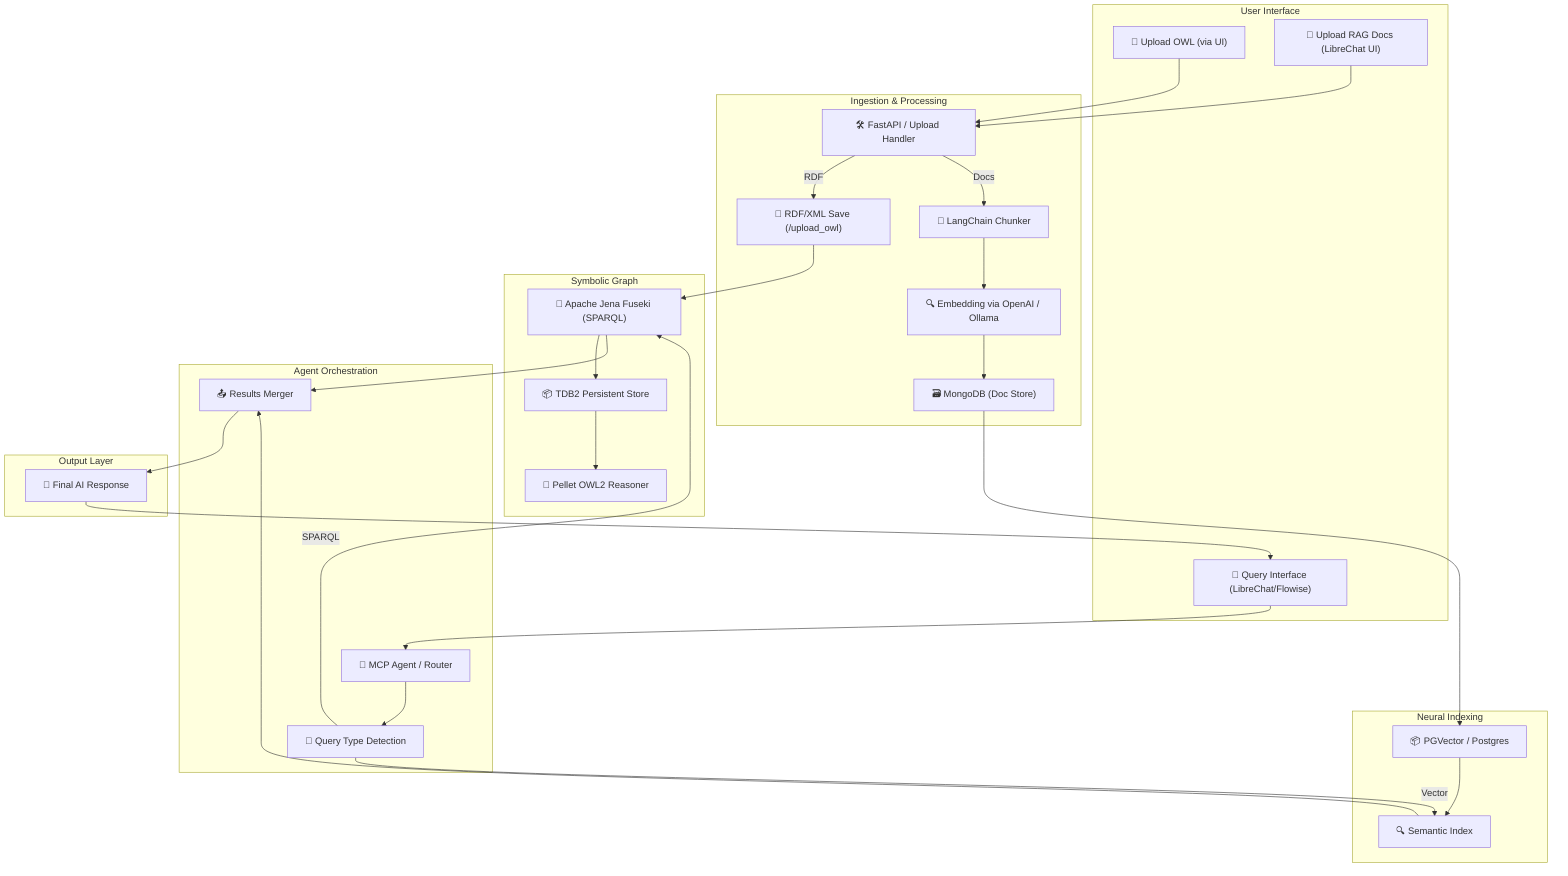 flowchart TD
  subgraph UI_Layer[User Interface]
    A1["📄 Upload OWL (via UI)"]
    A2["📄 Upload RAG Docs (LibreChat UI)"]
    A3["🧠 Query Interface (LibreChat/Flowise)"]
  end

  subgraph Ingestion_Pipeline[Ingestion & Processing]
    B1["🛠 FastAPI / Upload Handler"]
    B2["🧩 RDF/XML Save (/upload_owl)"]
    B3["🧠 LangChain Chunker"]
    B4["🔍 Embedding via OpenAI / Ollama"]
    B5["🗃 MongoDB (Doc Store)"]
  end

  subgraph Knowledge_Graph[Symbolic Graph]
    C1["📘 Apache Jena Fuseki (SPARQL)"]
    C2["📦 TDB2 Persistent Store"]
    C3["🧠 Pellet OWL2 Reasoner"]
  end

  subgraph Vector_DB[Neural Indexing]
    D1["📦 PGVector / Postgres"]
    D2["🔍 Semantic Index"]
  end

  subgraph Agent_Layer[Agent Orchestration]
    E1["🧠 MCP Agent / Router"]
    E2["🧪 Query Type Detection"]
    E3["📤 Results Merger"]
  end

  subgraph Output[Output Layer]
    F1["🧠 Final AI Response"]
  end

  %% UI to ingestion
  A1 --> B1
  A2 --> B1
  B1 -->|RDF| B2 --> C1
  B1 -->|Docs| B3 --> B4 --> B5 --> D1 --> D2

  %% UI to query
  A3 --> E1 --> E2
  E2 -->|SPARQL| C1
  E2 -->|Vector| D2

  %% Reasoning and merge
  C1 --> C2 --> C3
  D2 --> E3
  C1 --> E3
  E3 --> F1
  F1 --> A3